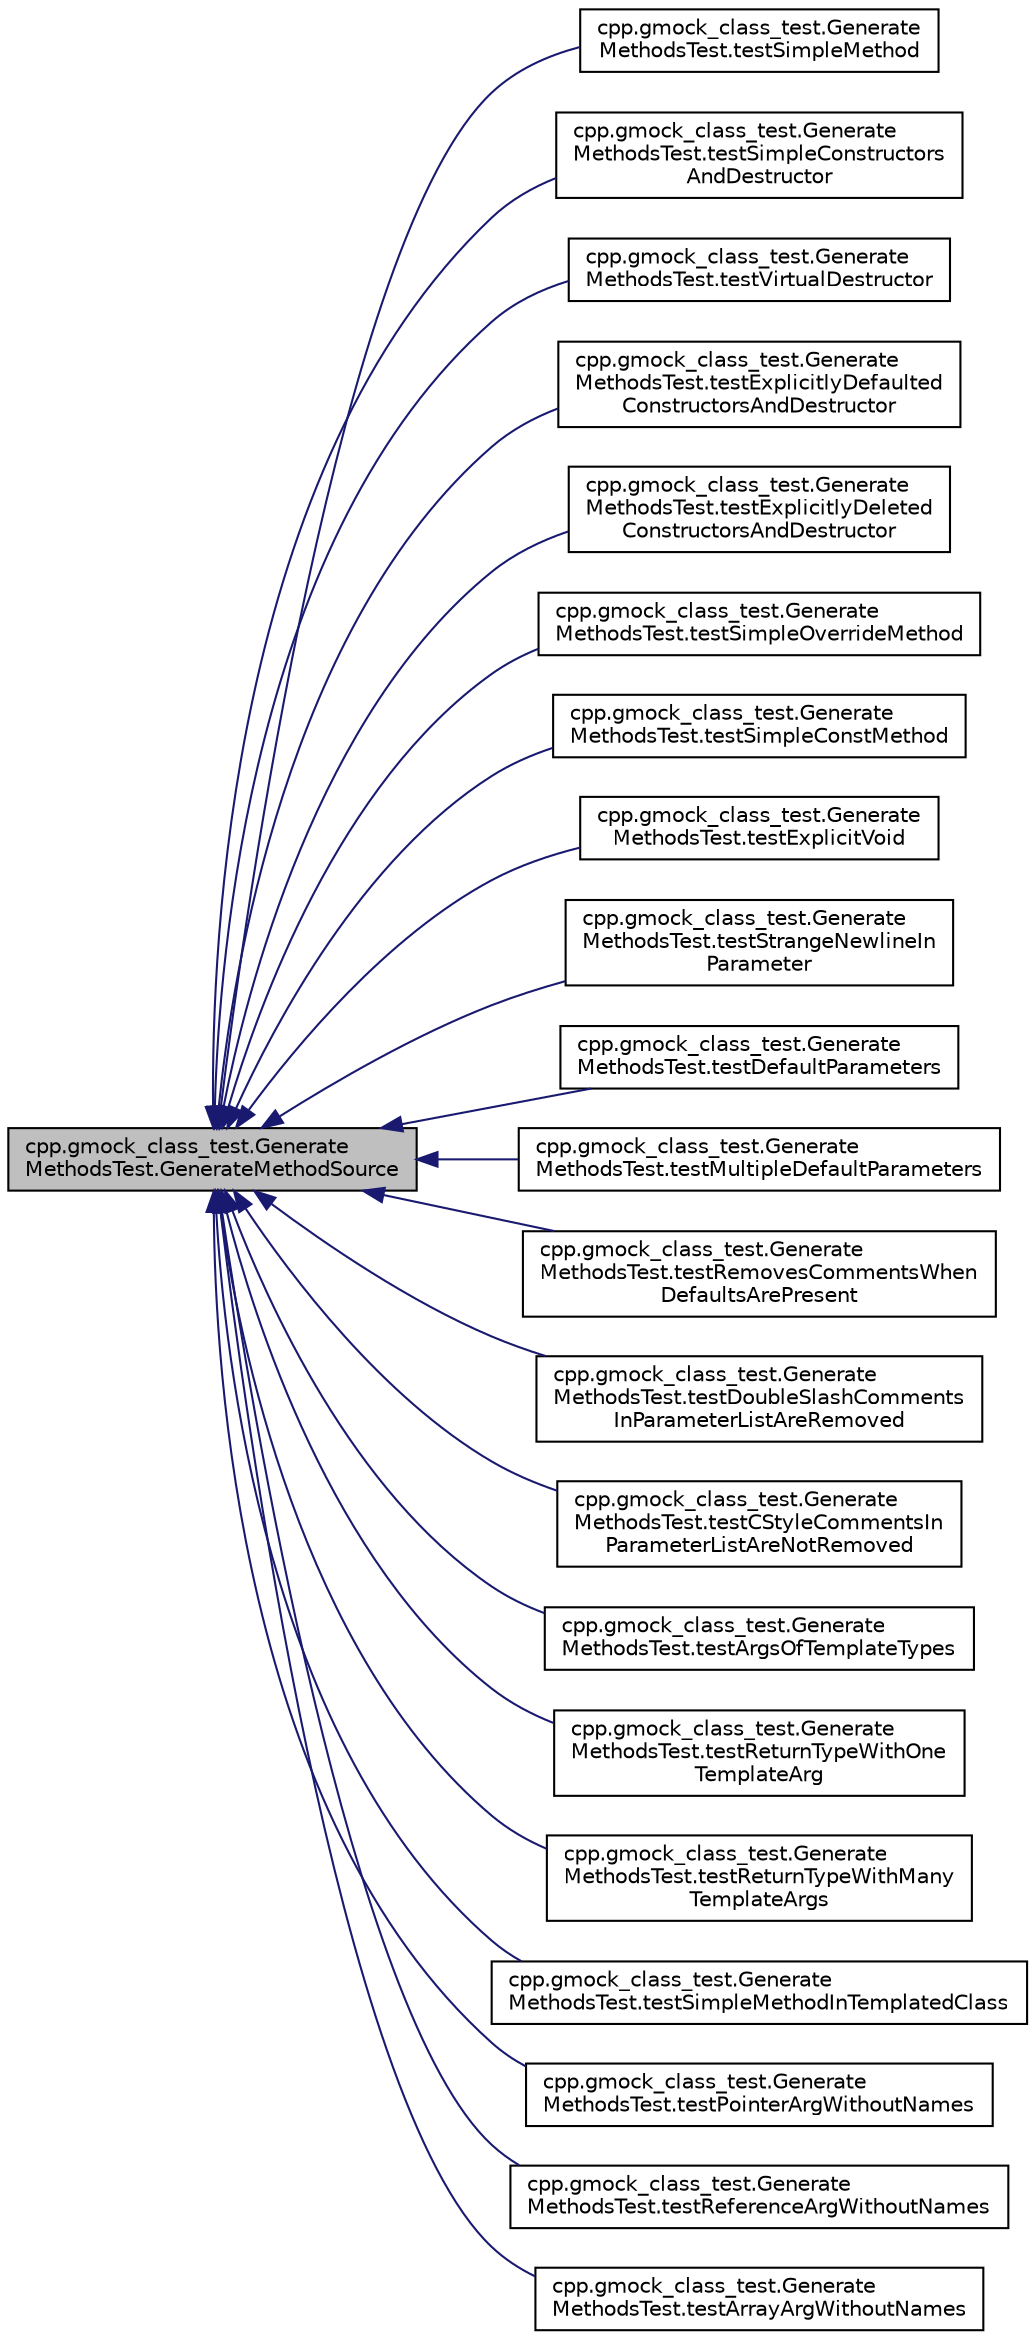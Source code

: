 digraph "cpp.gmock_class_test.GenerateMethodsTest.GenerateMethodSource"
{
  edge [fontname="Helvetica",fontsize="10",labelfontname="Helvetica",labelfontsize="10"];
  node [fontname="Helvetica",fontsize="10",shape=record];
  rankdir="LR";
  Node1 [label="cpp.gmock_class_test.Generate\lMethodsTest.GenerateMethodSource",height=0.2,width=0.4,color="black", fillcolor="grey75", style="filled", fontcolor="black"];
  Node1 -> Node2 [dir="back",color="midnightblue",fontsize="10",style="solid",fontname="Helvetica"];
  Node2 [label="cpp.gmock_class_test.Generate\lMethodsTest.testSimpleMethod",height=0.2,width=0.4,color="black", fillcolor="white", style="filled",URL="$dd/d60/classcpp_1_1gmock__class__test_1_1_generate_methods_test.html#a3ece43a88823e3fe1b4731819505bd61"];
  Node1 -> Node3 [dir="back",color="midnightblue",fontsize="10",style="solid",fontname="Helvetica"];
  Node3 [label="cpp.gmock_class_test.Generate\lMethodsTest.testSimpleConstructors\lAndDestructor",height=0.2,width=0.4,color="black", fillcolor="white", style="filled",URL="$dd/d60/classcpp_1_1gmock__class__test_1_1_generate_methods_test.html#abb0adf9fa7afd25d63964a9075af1414"];
  Node1 -> Node4 [dir="back",color="midnightblue",fontsize="10",style="solid",fontname="Helvetica"];
  Node4 [label="cpp.gmock_class_test.Generate\lMethodsTest.testVirtualDestructor",height=0.2,width=0.4,color="black", fillcolor="white", style="filled",URL="$dd/d60/classcpp_1_1gmock__class__test_1_1_generate_methods_test.html#a3095f7046a089b3c8a13e7e8161a2ab2"];
  Node1 -> Node5 [dir="back",color="midnightblue",fontsize="10",style="solid",fontname="Helvetica"];
  Node5 [label="cpp.gmock_class_test.Generate\lMethodsTest.testExplicitlyDefaulted\lConstructorsAndDestructor",height=0.2,width=0.4,color="black", fillcolor="white", style="filled",URL="$dd/d60/classcpp_1_1gmock__class__test_1_1_generate_methods_test.html#a0a2a15e9eb43aff0fec7e89a81c30987"];
  Node1 -> Node6 [dir="back",color="midnightblue",fontsize="10",style="solid",fontname="Helvetica"];
  Node6 [label="cpp.gmock_class_test.Generate\lMethodsTest.testExplicitlyDeleted\lConstructorsAndDestructor",height=0.2,width=0.4,color="black", fillcolor="white", style="filled",URL="$dd/d60/classcpp_1_1gmock__class__test_1_1_generate_methods_test.html#a4e6c2d2de1e21e63672ebbb75676c45c"];
  Node1 -> Node7 [dir="back",color="midnightblue",fontsize="10",style="solid",fontname="Helvetica"];
  Node7 [label="cpp.gmock_class_test.Generate\lMethodsTest.testSimpleOverrideMethod",height=0.2,width=0.4,color="black", fillcolor="white", style="filled",URL="$dd/d60/classcpp_1_1gmock__class__test_1_1_generate_methods_test.html#a2b1501cf9517acbeb48d11e9d8992a9b"];
  Node1 -> Node8 [dir="back",color="midnightblue",fontsize="10",style="solid",fontname="Helvetica"];
  Node8 [label="cpp.gmock_class_test.Generate\lMethodsTest.testSimpleConstMethod",height=0.2,width=0.4,color="black", fillcolor="white", style="filled",URL="$dd/d60/classcpp_1_1gmock__class__test_1_1_generate_methods_test.html#ad8cb9c2f99fa65c7d3fee054dde0e30d"];
  Node1 -> Node9 [dir="back",color="midnightblue",fontsize="10",style="solid",fontname="Helvetica"];
  Node9 [label="cpp.gmock_class_test.Generate\lMethodsTest.testExplicitVoid",height=0.2,width=0.4,color="black", fillcolor="white", style="filled",URL="$dd/d60/classcpp_1_1gmock__class__test_1_1_generate_methods_test.html#a4db373bb8953d0523425b5a3f392e761"];
  Node1 -> Node10 [dir="back",color="midnightblue",fontsize="10",style="solid",fontname="Helvetica"];
  Node10 [label="cpp.gmock_class_test.Generate\lMethodsTest.testStrangeNewlineIn\lParameter",height=0.2,width=0.4,color="black", fillcolor="white", style="filled",URL="$dd/d60/classcpp_1_1gmock__class__test_1_1_generate_methods_test.html#a184995b077a46f3408fa203cb0626614"];
  Node1 -> Node11 [dir="back",color="midnightblue",fontsize="10",style="solid",fontname="Helvetica"];
  Node11 [label="cpp.gmock_class_test.Generate\lMethodsTest.testDefaultParameters",height=0.2,width=0.4,color="black", fillcolor="white", style="filled",URL="$dd/d60/classcpp_1_1gmock__class__test_1_1_generate_methods_test.html#a61abb614ad02a1fef3ece3813695c22a"];
  Node1 -> Node12 [dir="back",color="midnightblue",fontsize="10",style="solid",fontname="Helvetica"];
  Node12 [label="cpp.gmock_class_test.Generate\lMethodsTest.testMultipleDefaultParameters",height=0.2,width=0.4,color="black", fillcolor="white", style="filled",URL="$dd/d60/classcpp_1_1gmock__class__test_1_1_generate_methods_test.html#a41b91cc39a55385b8c4b97d804e80345"];
  Node1 -> Node13 [dir="back",color="midnightblue",fontsize="10",style="solid",fontname="Helvetica"];
  Node13 [label="cpp.gmock_class_test.Generate\lMethodsTest.testRemovesCommentsWhen\lDefaultsArePresent",height=0.2,width=0.4,color="black", fillcolor="white", style="filled",URL="$dd/d60/classcpp_1_1gmock__class__test_1_1_generate_methods_test.html#add445941c6503198f0c3a25e00d20b9f"];
  Node1 -> Node14 [dir="back",color="midnightblue",fontsize="10",style="solid",fontname="Helvetica"];
  Node14 [label="cpp.gmock_class_test.Generate\lMethodsTest.testDoubleSlashComments\lInParameterListAreRemoved",height=0.2,width=0.4,color="black", fillcolor="white", style="filled",URL="$dd/d60/classcpp_1_1gmock__class__test_1_1_generate_methods_test.html#abb9fce46de4ac1d2943b85e84ce14c83"];
  Node1 -> Node15 [dir="back",color="midnightblue",fontsize="10",style="solid",fontname="Helvetica"];
  Node15 [label="cpp.gmock_class_test.Generate\lMethodsTest.testCStyleCommentsIn\lParameterListAreNotRemoved",height=0.2,width=0.4,color="black", fillcolor="white", style="filled",URL="$dd/d60/classcpp_1_1gmock__class__test_1_1_generate_methods_test.html#afa44c6ac675ce7454ff0f51164bde59e"];
  Node1 -> Node16 [dir="back",color="midnightblue",fontsize="10",style="solid",fontname="Helvetica"];
  Node16 [label="cpp.gmock_class_test.Generate\lMethodsTest.testArgsOfTemplateTypes",height=0.2,width=0.4,color="black", fillcolor="white", style="filled",URL="$dd/d60/classcpp_1_1gmock__class__test_1_1_generate_methods_test.html#ade05313ccffe74f9eaa42fb66c14f702"];
  Node1 -> Node17 [dir="back",color="midnightblue",fontsize="10",style="solid",fontname="Helvetica"];
  Node17 [label="cpp.gmock_class_test.Generate\lMethodsTest.testReturnTypeWithOne\lTemplateArg",height=0.2,width=0.4,color="black", fillcolor="white", style="filled",URL="$dd/d60/classcpp_1_1gmock__class__test_1_1_generate_methods_test.html#a747b7b1b9da071eb8e1e2b84c7ee3614"];
  Node1 -> Node18 [dir="back",color="midnightblue",fontsize="10",style="solid",fontname="Helvetica"];
  Node18 [label="cpp.gmock_class_test.Generate\lMethodsTest.testReturnTypeWithMany\lTemplateArgs",height=0.2,width=0.4,color="black", fillcolor="white", style="filled",URL="$dd/d60/classcpp_1_1gmock__class__test_1_1_generate_methods_test.html#affdc748928d26be259345ed6a8753988"];
  Node1 -> Node19 [dir="back",color="midnightblue",fontsize="10",style="solid",fontname="Helvetica"];
  Node19 [label="cpp.gmock_class_test.Generate\lMethodsTest.testSimpleMethodInTemplatedClass",height=0.2,width=0.4,color="black", fillcolor="white", style="filled",URL="$dd/d60/classcpp_1_1gmock__class__test_1_1_generate_methods_test.html#a964a1b55f2096edf7a6165734b1f0619"];
  Node1 -> Node20 [dir="back",color="midnightblue",fontsize="10",style="solid",fontname="Helvetica"];
  Node20 [label="cpp.gmock_class_test.Generate\lMethodsTest.testPointerArgWithoutNames",height=0.2,width=0.4,color="black", fillcolor="white", style="filled",URL="$dd/d60/classcpp_1_1gmock__class__test_1_1_generate_methods_test.html#a6a2118fde4c59d2f8f402652e7aa8896"];
  Node1 -> Node21 [dir="back",color="midnightblue",fontsize="10",style="solid",fontname="Helvetica"];
  Node21 [label="cpp.gmock_class_test.Generate\lMethodsTest.testReferenceArgWithoutNames",height=0.2,width=0.4,color="black", fillcolor="white", style="filled",URL="$dd/d60/classcpp_1_1gmock__class__test_1_1_generate_methods_test.html#af82b50cc3f5daee5f6650fff1323e30c"];
  Node1 -> Node22 [dir="back",color="midnightblue",fontsize="10",style="solid",fontname="Helvetica"];
  Node22 [label="cpp.gmock_class_test.Generate\lMethodsTest.testArrayArgWithoutNames",height=0.2,width=0.4,color="black", fillcolor="white", style="filled",URL="$dd/d60/classcpp_1_1gmock__class__test_1_1_generate_methods_test.html#a544cd40e30b5dc3fbcf42385f0a54ad1"];
}
